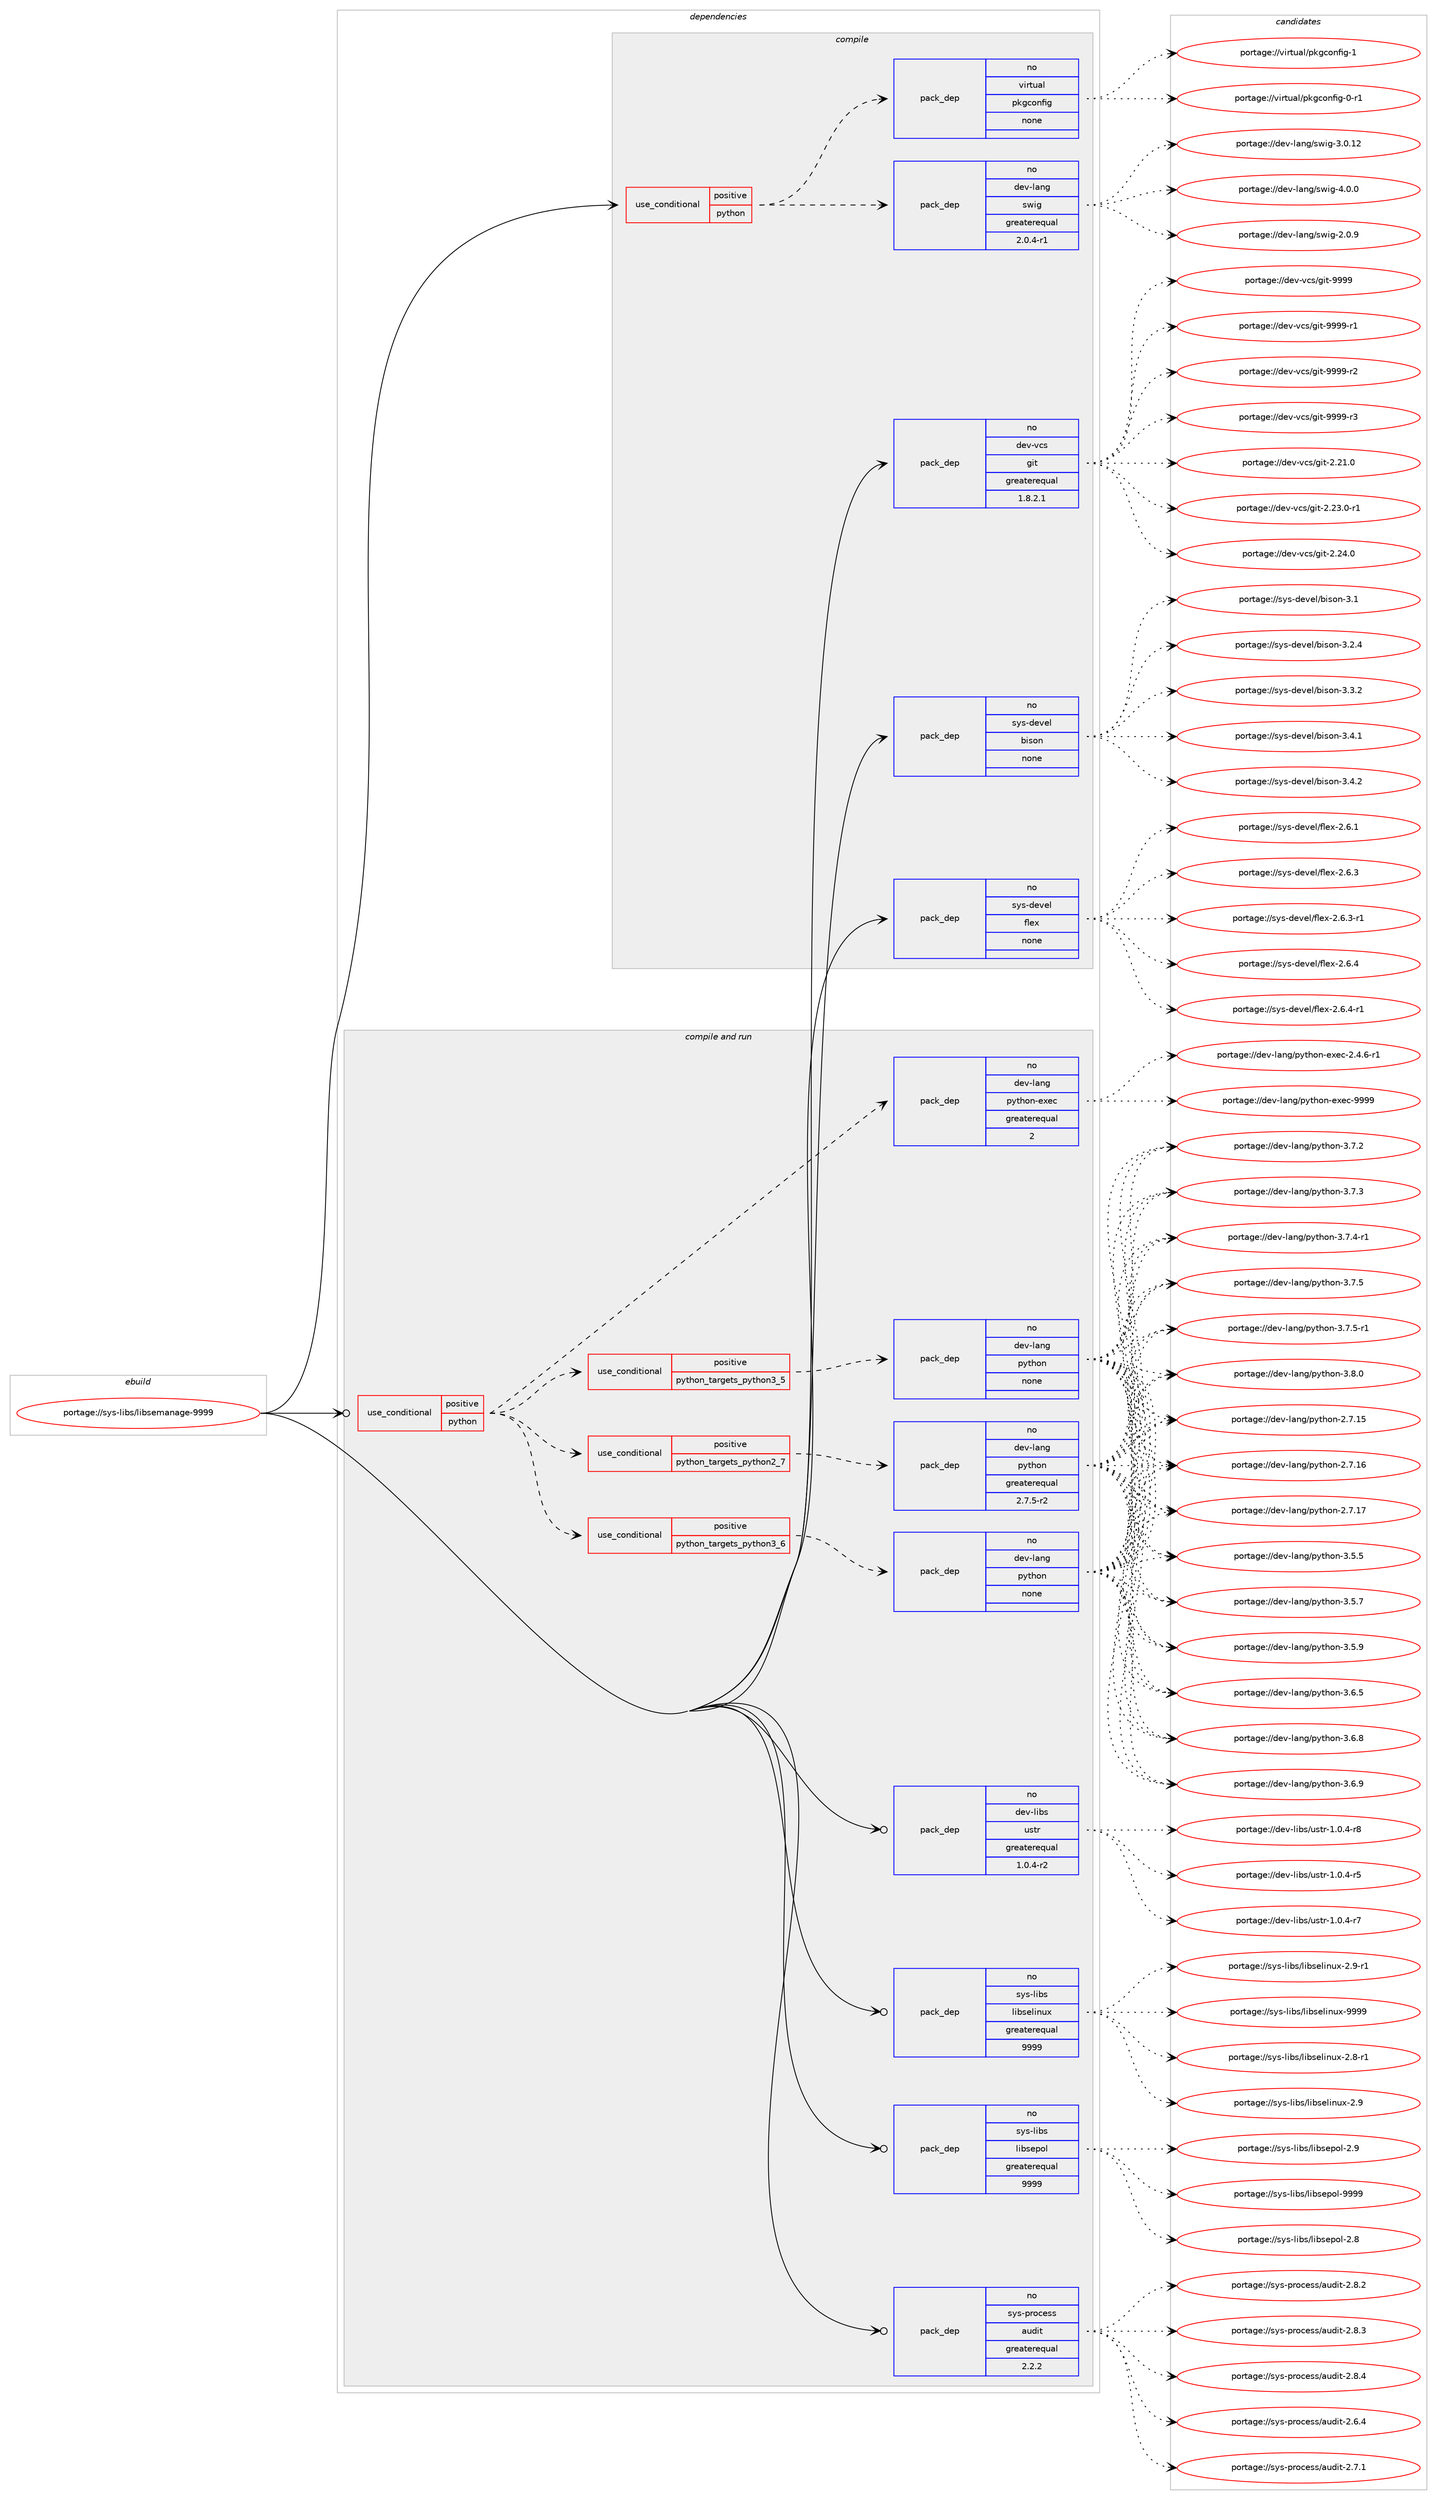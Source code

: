 digraph prolog {

# *************
# Graph options
# *************

newrank=true;
concentrate=true;
compound=true;
graph [rankdir=LR,fontname=Helvetica,fontsize=10,ranksep=1.5];#, ranksep=2.5, nodesep=0.2];
edge  [arrowhead=vee];
node  [fontname=Helvetica,fontsize=10];

# **********
# The ebuild
# **********

subgraph cluster_leftcol {
color=gray;
rank=same;
label=<<i>ebuild</i>>;
id [label="portage://sys-libs/libsemanage-9999", color=red, width=4, href="../sys-libs/libsemanage-9999.svg"];
}

# ****************
# The dependencies
# ****************

subgraph cluster_midcol {
color=gray;
label=<<i>dependencies</i>>;
subgraph cluster_compile {
fillcolor="#eeeeee";
style=filled;
label=<<i>compile</i>>;
subgraph cond104450 {
dependency431772 [label=<<TABLE BORDER="0" CELLBORDER="1" CELLSPACING="0" CELLPADDING="4"><TR><TD ROWSPAN="3" CELLPADDING="10">use_conditional</TD></TR><TR><TD>positive</TD></TR><TR><TD>python</TD></TR></TABLE>>, shape=none, color=red];
subgraph pack320043 {
dependency431773 [label=<<TABLE BORDER="0" CELLBORDER="1" CELLSPACING="0" CELLPADDING="4" WIDTH="220"><TR><TD ROWSPAN="6" CELLPADDING="30">pack_dep</TD></TR><TR><TD WIDTH="110">no</TD></TR><TR><TD>dev-lang</TD></TR><TR><TD>swig</TD></TR><TR><TD>greaterequal</TD></TR><TR><TD>2.0.4-r1</TD></TR></TABLE>>, shape=none, color=blue];
}
dependency431772:e -> dependency431773:w [weight=20,style="dashed",arrowhead="vee"];
subgraph pack320044 {
dependency431774 [label=<<TABLE BORDER="0" CELLBORDER="1" CELLSPACING="0" CELLPADDING="4" WIDTH="220"><TR><TD ROWSPAN="6" CELLPADDING="30">pack_dep</TD></TR><TR><TD WIDTH="110">no</TD></TR><TR><TD>virtual</TD></TR><TR><TD>pkgconfig</TD></TR><TR><TD>none</TD></TR><TR><TD></TD></TR></TABLE>>, shape=none, color=blue];
}
dependency431772:e -> dependency431774:w [weight=20,style="dashed",arrowhead="vee"];
}
id:e -> dependency431772:w [weight=20,style="solid",arrowhead="vee"];
subgraph pack320045 {
dependency431775 [label=<<TABLE BORDER="0" CELLBORDER="1" CELLSPACING="0" CELLPADDING="4" WIDTH="220"><TR><TD ROWSPAN="6" CELLPADDING="30">pack_dep</TD></TR><TR><TD WIDTH="110">no</TD></TR><TR><TD>dev-vcs</TD></TR><TR><TD>git</TD></TR><TR><TD>greaterequal</TD></TR><TR><TD>1.8.2.1</TD></TR></TABLE>>, shape=none, color=blue];
}
id:e -> dependency431775:w [weight=20,style="solid",arrowhead="vee"];
subgraph pack320046 {
dependency431776 [label=<<TABLE BORDER="0" CELLBORDER="1" CELLSPACING="0" CELLPADDING="4" WIDTH="220"><TR><TD ROWSPAN="6" CELLPADDING="30">pack_dep</TD></TR><TR><TD WIDTH="110">no</TD></TR><TR><TD>sys-devel</TD></TR><TR><TD>bison</TD></TR><TR><TD>none</TD></TR><TR><TD></TD></TR></TABLE>>, shape=none, color=blue];
}
id:e -> dependency431776:w [weight=20,style="solid",arrowhead="vee"];
subgraph pack320047 {
dependency431777 [label=<<TABLE BORDER="0" CELLBORDER="1" CELLSPACING="0" CELLPADDING="4" WIDTH="220"><TR><TD ROWSPAN="6" CELLPADDING="30">pack_dep</TD></TR><TR><TD WIDTH="110">no</TD></TR><TR><TD>sys-devel</TD></TR><TR><TD>flex</TD></TR><TR><TD>none</TD></TR><TR><TD></TD></TR></TABLE>>, shape=none, color=blue];
}
id:e -> dependency431777:w [weight=20,style="solid",arrowhead="vee"];
}
subgraph cluster_compileandrun {
fillcolor="#eeeeee";
style=filled;
label=<<i>compile and run</i>>;
subgraph cond104451 {
dependency431778 [label=<<TABLE BORDER="0" CELLBORDER="1" CELLSPACING="0" CELLPADDING="4"><TR><TD ROWSPAN="3" CELLPADDING="10">use_conditional</TD></TR><TR><TD>positive</TD></TR><TR><TD>python</TD></TR></TABLE>>, shape=none, color=red];
subgraph cond104452 {
dependency431779 [label=<<TABLE BORDER="0" CELLBORDER="1" CELLSPACING="0" CELLPADDING="4"><TR><TD ROWSPAN="3" CELLPADDING="10">use_conditional</TD></TR><TR><TD>positive</TD></TR><TR><TD>python_targets_python2_7</TD></TR></TABLE>>, shape=none, color=red];
subgraph pack320048 {
dependency431780 [label=<<TABLE BORDER="0" CELLBORDER="1" CELLSPACING="0" CELLPADDING="4" WIDTH="220"><TR><TD ROWSPAN="6" CELLPADDING="30">pack_dep</TD></TR><TR><TD WIDTH="110">no</TD></TR><TR><TD>dev-lang</TD></TR><TR><TD>python</TD></TR><TR><TD>greaterequal</TD></TR><TR><TD>2.7.5-r2</TD></TR></TABLE>>, shape=none, color=blue];
}
dependency431779:e -> dependency431780:w [weight=20,style="dashed",arrowhead="vee"];
}
dependency431778:e -> dependency431779:w [weight=20,style="dashed",arrowhead="vee"];
subgraph cond104453 {
dependency431781 [label=<<TABLE BORDER="0" CELLBORDER="1" CELLSPACING="0" CELLPADDING="4"><TR><TD ROWSPAN="3" CELLPADDING="10">use_conditional</TD></TR><TR><TD>positive</TD></TR><TR><TD>python_targets_python3_5</TD></TR></TABLE>>, shape=none, color=red];
subgraph pack320049 {
dependency431782 [label=<<TABLE BORDER="0" CELLBORDER="1" CELLSPACING="0" CELLPADDING="4" WIDTH="220"><TR><TD ROWSPAN="6" CELLPADDING="30">pack_dep</TD></TR><TR><TD WIDTH="110">no</TD></TR><TR><TD>dev-lang</TD></TR><TR><TD>python</TD></TR><TR><TD>none</TD></TR><TR><TD></TD></TR></TABLE>>, shape=none, color=blue];
}
dependency431781:e -> dependency431782:w [weight=20,style="dashed",arrowhead="vee"];
}
dependency431778:e -> dependency431781:w [weight=20,style="dashed",arrowhead="vee"];
subgraph cond104454 {
dependency431783 [label=<<TABLE BORDER="0" CELLBORDER="1" CELLSPACING="0" CELLPADDING="4"><TR><TD ROWSPAN="3" CELLPADDING="10">use_conditional</TD></TR><TR><TD>positive</TD></TR><TR><TD>python_targets_python3_6</TD></TR></TABLE>>, shape=none, color=red];
subgraph pack320050 {
dependency431784 [label=<<TABLE BORDER="0" CELLBORDER="1" CELLSPACING="0" CELLPADDING="4" WIDTH="220"><TR><TD ROWSPAN="6" CELLPADDING="30">pack_dep</TD></TR><TR><TD WIDTH="110">no</TD></TR><TR><TD>dev-lang</TD></TR><TR><TD>python</TD></TR><TR><TD>none</TD></TR><TR><TD></TD></TR></TABLE>>, shape=none, color=blue];
}
dependency431783:e -> dependency431784:w [weight=20,style="dashed",arrowhead="vee"];
}
dependency431778:e -> dependency431783:w [weight=20,style="dashed",arrowhead="vee"];
subgraph pack320051 {
dependency431785 [label=<<TABLE BORDER="0" CELLBORDER="1" CELLSPACING="0" CELLPADDING="4" WIDTH="220"><TR><TD ROWSPAN="6" CELLPADDING="30">pack_dep</TD></TR><TR><TD WIDTH="110">no</TD></TR><TR><TD>dev-lang</TD></TR><TR><TD>python-exec</TD></TR><TR><TD>greaterequal</TD></TR><TR><TD>2</TD></TR></TABLE>>, shape=none, color=blue];
}
dependency431778:e -> dependency431785:w [weight=20,style="dashed",arrowhead="vee"];
}
id:e -> dependency431778:w [weight=20,style="solid",arrowhead="odotvee"];
subgraph pack320052 {
dependency431786 [label=<<TABLE BORDER="0" CELLBORDER="1" CELLSPACING="0" CELLPADDING="4" WIDTH="220"><TR><TD ROWSPAN="6" CELLPADDING="30">pack_dep</TD></TR><TR><TD WIDTH="110">no</TD></TR><TR><TD>dev-libs</TD></TR><TR><TD>ustr</TD></TR><TR><TD>greaterequal</TD></TR><TR><TD>1.0.4-r2</TD></TR></TABLE>>, shape=none, color=blue];
}
id:e -> dependency431786:w [weight=20,style="solid",arrowhead="odotvee"];
subgraph pack320053 {
dependency431787 [label=<<TABLE BORDER="0" CELLBORDER="1" CELLSPACING="0" CELLPADDING="4" WIDTH="220"><TR><TD ROWSPAN="6" CELLPADDING="30">pack_dep</TD></TR><TR><TD WIDTH="110">no</TD></TR><TR><TD>sys-libs</TD></TR><TR><TD>libselinux</TD></TR><TR><TD>greaterequal</TD></TR><TR><TD>9999</TD></TR></TABLE>>, shape=none, color=blue];
}
id:e -> dependency431787:w [weight=20,style="solid",arrowhead="odotvee"];
subgraph pack320054 {
dependency431788 [label=<<TABLE BORDER="0" CELLBORDER="1" CELLSPACING="0" CELLPADDING="4" WIDTH="220"><TR><TD ROWSPAN="6" CELLPADDING="30">pack_dep</TD></TR><TR><TD WIDTH="110">no</TD></TR><TR><TD>sys-libs</TD></TR><TR><TD>libsepol</TD></TR><TR><TD>greaterequal</TD></TR><TR><TD>9999</TD></TR></TABLE>>, shape=none, color=blue];
}
id:e -> dependency431788:w [weight=20,style="solid",arrowhead="odotvee"];
subgraph pack320055 {
dependency431789 [label=<<TABLE BORDER="0" CELLBORDER="1" CELLSPACING="0" CELLPADDING="4" WIDTH="220"><TR><TD ROWSPAN="6" CELLPADDING="30">pack_dep</TD></TR><TR><TD WIDTH="110">no</TD></TR><TR><TD>sys-process</TD></TR><TR><TD>audit</TD></TR><TR><TD>greaterequal</TD></TR><TR><TD>2.2.2</TD></TR></TABLE>>, shape=none, color=blue];
}
id:e -> dependency431789:w [weight=20,style="solid",arrowhead="odotvee"];
}
subgraph cluster_run {
fillcolor="#eeeeee";
style=filled;
label=<<i>run</i>>;
}
}

# **************
# The candidates
# **************

subgraph cluster_choices {
rank=same;
color=gray;
label=<<i>candidates</i>>;

subgraph choice320043 {
color=black;
nodesep=1;
choiceportage100101118451089711010347115119105103455046484657 [label="portage://dev-lang/swig-2.0.9", color=red, width=4,href="../dev-lang/swig-2.0.9.svg"];
choiceportage10010111845108971101034711511910510345514648464950 [label="portage://dev-lang/swig-3.0.12", color=red, width=4,href="../dev-lang/swig-3.0.12.svg"];
choiceportage100101118451089711010347115119105103455246484648 [label="portage://dev-lang/swig-4.0.0", color=red, width=4,href="../dev-lang/swig-4.0.0.svg"];
dependency431773:e -> choiceportage100101118451089711010347115119105103455046484657:w [style=dotted,weight="100"];
dependency431773:e -> choiceportage10010111845108971101034711511910510345514648464950:w [style=dotted,weight="100"];
dependency431773:e -> choiceportage100101118451089711010347115119105103455246484648:w [style=dotted,weight="100"];
}
subgraph choice320044 {
color=black;
nodesep=1;
choiceportage11810511411611797108471121071039911111010210510345484511449 [label="portage://virtual/pkgconfig-0-r1", color=red, width=4,href="../virtual/pkgconfig-0-r1.svg"];
choiceportage1181051141161179710847112107103991111101021051034549 [label="portage://virtual/pkgconfig-1", color=red, width=4,href="../virtual/pkgconfig-1.svg"];
dependency431774:e -> choiceportage11810511411611797108471121071039911111010210510345484511449:w [style=dotted,weight="100"];
dependency431774:e -> choiceportage1181051141161179710847112107103991111101021051034549:w [style=dotted,weight="100"];
}
subgraph choice320045 {
color=black;
nodesep=1;
choiceportage10010111845118991154710310511645504650494648 [label="portage://dev-vcs/git-2.21.0", color=red, width=4,href="../dev-vcs/git-2.21.0.svg"];
choiceportage100101118451189911547103105116455046505146484511449 [label="portage://dev-vcs/git-2.23.0-r1", color=red, width=4,href="../dev-vcs/git-2.23.0-r1.svg"];
choiceportage10010111845118991154710310511645504650524648 [label="portage://dev-vcs/git-2.24.0", color=red, width=4,href="../dev-vcs/git-2.24.0.svg"];
choiceportage1001011184511899115471031051164557575757 [label="portage://dev-vcs/git-9999", color=red, width=4,href="../dev-vcs/git-9999.svg"];
choiceportage10010111845118991154710310511645575757574511449 [label="portage://dev-vcs/git-9999-r1", color=red, width=4,href="../dev-vcs/git-9999-r1.svg"];
choiceportage10010111845118991154710310511645575757574511450 [label="portage://dev-vcs/git-9999-r2", color=red, width=4,href="../dev-vcs/git-9999-r2.svg"];
choiceportage10010111845118991154710310511645575757574511451 [label="portage://dev-vcs/git-9999-r3", color=red, width=4,href="../dev-vcs/git-9999-r3.svg"];
dependency431775:e -> choiceportage10010111845118991154710310511645504650494648:w [style=dotted,weight="100"];
dependency431775:e -> choiceportage100101118451189911547103105116455046505146484511449:w [style=dotted,weight="100"];
dependency431775:e -> choiceportage10010111845118991154710310511645504650524648:w [style=dotted,weight="100"];
dependency431775:e -> choiceportage1001011184511899115471031051164557575757:w [style=dotted,weight="100"];
dependency431775:e -> choiceportage10010111845118991154710310511645575757574511449:w [style=dotted,weight="100"];
dependency431775:e -> choiceportage10010111845118991154710310511645575757574511450:w [style=dotted,weight="100"];
dependency431775:e -> choiceportage10010111845118991154710310511645575757574511451:w [style=dotted,weight="100"];
}
subgraph choice320046 {
color=black;
nodesep=1;
choiceportage11512111545100101118101108479810511511111045514649 [label="portage://sys-devel/bison-3.1", color=red, width=4,href="../sys-devel/bison-3.1.svg"];
choiceportage115121115451001011181011084798105115111110455146504652 [label="portage://sys-devel/bison-3.2.4", color=red, width=4,href="../sys-devel/bison-3.2.4.svg"];
choiceportage115121115451001011181011084798105115111110455146514650 [label="portage://sys-devel/bison-3.3.2", color=red, width=4,href="../sys-devel/bison-3.3.2.svg"];
choiceportage115121115451001011181011084798105115111110455146524649 [label="portage://sys-devel/bison-3.4.1", color=red, width=4,href="../sys-devel/bison-3.4.1.svg"];
choiceportage115121115451001011181011084798105115111110455146524650 [label="portage://sys-devel/bison-3.4.2", color=red, width=4,href="../sys-devel/bison-3.4.2.svg"];
dependency431776:e -> choiceportage11512111545100101118101108479810511511111045514649:w [style=dotted,weight="100"];
dependency431776:e -> choiceportage115121115451001011181011084798105115111110455146504652:w [style=dotted,weight="100"];
dependency431776:e -> choiceportage115121115451001011181011084798105115111110455146514650:w [style=dotted,weight="100"];
dependency431776:e -> choiceportage115121115451001011181011084798105115111110455146524649:w [style=dotted,weight="100"];
dependency431776:e -> choiceportage115121115451001011181011084798105115111110455146524650:w [style=dotted,weight="100"];
}
subgraph choice320047 {
color=black;
nodesep=1;
choiceportage1151211154510010111810110847102108101120455046544649 [label="portage://sys-devel/flex-2.6.1", color=red, width=4,href="../sys-devel/flex-2.6.1.svg"];
choiceportage1151211154510010111810110847102108101120455046544651 [label="portage://sys-devel/flex-2.6.3", color=red, width=4,href="../sys-devel/flex-2.6.3.svg"];
choiceportage11512111545100101118101108471021081011204550465446514511449 [label="portage://sys-devel/flex-2.6.3-r1", color=red, width=4,href="../sys-devel/flex-2.6.3-r1.svg"];
choiceportage1151211154510010111810110847102108101120455046544652 [label="portage://sys-devel/flex-2.6.4", color=red, width=4,href="../sys-devel/flex-2.6.4.svg"];
choiceportage11512111545100101118101108471021081011204550465446524511449 [label="portage://sys-devel/flex-2.6.4-r1", color=red, width=4,href="../sys-devel/flex-2.6.4-r1.svg"];
dependency431777:e -> choiceportage1151211154510010111810110847102108101120455046544649:w [style=dotted,weight="100"];
dependency431777:e -> choiceportage1151211154510010111810110847102108101120455046544651:w [style=dotted,weight="100"];
dependency431777:e -> choiceportage11512111545100101118101108471021081011204550465446514511449:w [style=dotted,weight="100"];
dependency431777:e -> choiceportage1151211154510010111810110847102108101120455046544652:w [style=dotted,weight="100"];
dependency431777:e -> choiceportage11512111545100101118101108471021081011204550465446524511449:w [style=dotted,weight="100"];
}
subgraph choice320048 {
color=black;
nodesep=1;
choiceportage10010111845108971101034711212111610411111045504655464953 [label="portage://dev-lang/python-2.7.15", color=red, width=4,href="../dev-lang/python-2.7.15.svg"];
choiceportage10010111845108971101034711212111610411111045504655464954 [label="portage://dev-lang/python-2.7.16", color=red, width=4,href="../dev-lang/python-2.7.16.svg"];
choiceportage10010111845108971101034711212111610411111045504655464955 [label="portage://dev-lang/python-2.7.17", color=red, width=4,href="../dev-lang/python-2.7.17.svg"];
choiceportage100101118451089711010347112121116104111110455146534653 [label="portage://dev-lang/python-3.5.5", color=red, width=4,href="../dev-lang/python-3.5.5.svg"];
choiceportage100101118451089711010347112121116104111110455146534655 [label="portage://dev-lang/python-3.5.7", color=red, width=4,href="../dev-lang/python-3.5.7.svg"];
choiceportage100101118451089711010347112121116104111110455146534657 [label="portage://dev-lang/python-3.5.9", color=red, width=4,href="../dev-lang/python-3.5.9.svg"];
choiceportage100101118451089711010347112121116104111110455146544653 [label="portage://dev-lang/python-3.6.5", color=red, width=4,href="../dev-lang/python-3.6.5.svg"];
choiceportage100101118451089711010347112121116104111110455146544656 [label="portage://dev-lang/python-3.6.8", color=red, width=4,href="../dev-lang/python-3.6.8.svg"];
choiceportage100101118451089711010347112121116104111110455146544657 [label="portage://dev-lang/python-3.6.9", color=red, width=4,href="../dev-lang/python-3.6.9.svg"];
choiceportage100101118451089711010347112121116104111110455146554650 [label="portage://dev-lang/python-3.7.2", color=red, width=4,href="../dev-lang/python-3.7.2.svg"];
choiceportage100101118451089711010347112121116104111110455146554651 [label="portage://dev-lang/python-3.7.3", color=red, width=4,href="../dev-lang/python-3.7.3.svg"];
choiceportage1001011184510897110103471121211161041111104551465546524511449 [label="portage://dev-lang/python-3.7.4-r1", color=red, width=4,href="../dev-lang/python-3.7.4-r1.svg"];
choiceportage100101118451089711010347112121116104111110455146554653 [label="portage://dev-lang/python-3.7.5", color=red, width=4,href="../dev-lang/python-3.7.5.svg"];
choiceportage1001011184510897110103471121211161041111104551465546534511449 [label="portage://dev-lang/python-3.7.5-r1", color=red, width=4,href="../dev-lang/python-3.7.5-r1.svg"];
choiceportage100101118451089711010347112121116104111110455146564648 [label="portage://dev-lang/python-3.8.0", color=red, width=4,href="../dev-lang/python-3.8.0.svg"];
dependency431780:e -> choiceportage10010111845108971101034711212111610411111045504655464953:w [style=dotted,weight="100"];
dependency431780:e -> choiceportage10010111845108971101034711212111610411111045504655464954:w [style=dotted,weight="100"];
dependency431780:e -> choiceportage10010111845108971101034711212111610411111045504655464955:w [style=dotted,weight="100"];
dependency431780:e -> choiceportage100101118451089711010347112121116104111110455146534653:w [style=dotted,weight="100"];
dependency431780:e -> choiceportage100101118451089711010347112121116104111110455146534655:w [style=dotted,weight="100"];
dependency431780:e -> choiceportage100101118451089711010347112121116104111110455146534657:w [style=dotted,weight="100"];
dependency431780:e -> choiceportage100101118451089711010347112121116104111110455146544653:w [style=dotted,weight="100"];
dependency431780:e -> choiceportage100101118451089711010347112121116104111110455146544656:w [style=dotted,weight="100"];
dependency431780:e -> choiceportage100101118451089711010347112121116104111110455146544657:w [style=dotted,weight="100"];
dependency431780:e -> choiceportage100101118451089711010347112121116104111110455146554650:w [style=dotted,weight="100"];
dependency431780:e -> choiceportage100101118451089711010347112121116104111110455146554651:w [style=dotted,weight="100"];
dependency431780:e -> choiceportage1001011184510897110103471121211161041111104551465546524511449:w [style=dotted,weight="100"];
dependency431780:e -> choiceportage100101118451089711010347112121116104111110455146554653:w [style=dotted,weight="100"];
dependency431780:e -> choiceportage1001011184510897110103471121211161041111104551465546534511449:w [style=dotted,weight="100"];
dependency431780:e -> choiceportage100101118451089711010347112121116104111110455146564648:w [style=dotted,weight="100"];
}
subgraph choice320049 {
color=black;
nodesep=1;
choiceportage10010111845108971101034711212111610411111045504655464953 [label="portage://dev-lang/python-2.7.15", color=red, width=4,href="../dev-lang/python-2.7.15.svg"];
choiceportage10010111845108971101034711212111610411111045504655464954 [label="portage://dev-lang/python-2.7.16", color=red, width=4,href="../dev-lang/python-2.7.16.svg"];
choiceportage10010111845108971101034711212111610411111045504655464955 [label="portage://dev-lang/python-2.7.17", color=red, width=4,href="../dev-lang/python-2.7.17.svg"];
choiceportage100101118451089711010347112121116104111110455146534653 [label="portage://dev-lang/python-3.5.5", color=red, width=4,href="../dev-lang/python-3.5.5.svg"];
choiceportage100101118451089711010347112121116104111110455146534655 [label="portage://dev-lang/python-3.5.7", color=red, width=4,href="../dev-lang/python-3.5.7.svg"];
choiceportage100101118451089711010347112121116104111110455146534657 [label="portage://dev-lang/python-3.5.9", color=red, width=4,href="../dev-lang/python-3.5.9.svg"];
choiceportage100101118451089711010347112121116104111110455146544653 [label="portage://dev-lang/python-3.6.5", color=red, width=4,href="../dev-lang/python-3.6.5.svg"];
choiceportage100101118451089711010347112121116104111110455146544656 [label="portage://dev-lang/python-3.6.8", color=red, width=4,href="../dev-lang/python-3.6.8.svg"];
choiceportage100101118451089711010347112121116104111110455146544657 [label="portage://dev-lang/python-3.6.9", color=red, width=4,href="../dev-lang/python-3.6.9.svg"];
choiceportage100101118451089711010347112121116104111110455146554650 [label="portage://dev-lang/python-3.7.2", color=red, width=4,href="../dev-lang/python-3.7.2.svg"];
choiceportage100101118451089711010347112121116104111110455146554651 [label="portage://dev-lang/python-3.7.3", color=red, width=4,href="../dev-lang/python-3.7.3.svg"];
choiceportage1001011184510897110103471121211161041111104551465546524511449 [label="portage://dev-lang/python-3.7.4-r1", color=red, width=4,href="../dev-lang/python-3.7.4-r1.svg"];
choiceportage100101118451089711010347112121116104111110455146554653 [label="portage://dev-lang/python-3.7.5", color=red, width=4,href="../dev-lang/python-3.7.5.svg"];
choiceportage1001011184510897110103471121211161041111104551465546534511449 [label="portage://dev-lang/python-3.7.5-r1", color=red, width=4,href="../dev-lang/python-3.7.5-r1.svg"];
choiceportage100101118451089711010347112121116104111110455146564648 [label="portage://dev-lang/python-3.8.0", color=red, width=4,href="../dev-lang/python-3.8.0.svg"];
dependency431782:e -> choiceportage10010111845108971101034711212111610411111045504655464953:w [style=dotted,weight="100"];
dependency431782:e -> choiceportage10010111845108971101034711212111610411111045504655464954:w [style=dotted,weight="100"];
dependency431782:e -> choiceportage10010111845108971101034711212111610411111045504655464955:w [style=dotted,weight="100"];
dependency431782:e -> choiceportage100101118451089711010347112121116104111110455146534653:w [style=dotted,weight="100"];
dependency431782:e -> choiceportage100101118451089711010347112121116104111110455146534655:w [style=dotted,weight="100"];
dependency431782:e -> choiceportage100101118451089711010347112121116104111110455146534657:w [style=dotted,weight="100"];
dependency431782:e -> choiceportage100101118451089711010347112121116104111110455146544653:w [style=dotted,weight="100"];
dependency431782:e -> choiceportage100101118451089711010347112121116104111110455146544656:w [style=dotted,weight="100"];
dependency431782:e -> choiceportage100101118451089711010347112121116104111110455146544657:w [style=dotted,weight="100"];
dependency431782:e -> choiceportage100101118451089711010347112121116104111110455146554650:w [style=dotted,weight="100"];
dependency431782:e -> choiceportage100101118451089711010347112121116104111110455146554651:w [style=dotted,weight="100"];
dependency431782:e -> choiceportage1001011184510897110103471121211161041111104551465546524511449:w [style=dotted,weight="100"];
dependency431782:e -> choiceportage100101118451089711010347112121116104111110455146554653:w [style=dotted,weight="100"];
dependency431782:e -> choiceportage1001011184510897110103471121211161041111104551465546534511449:w [style=dotted,weight="100"];
dependency431782:e -> choiceportage100101118451089711010347112121116104111110455146564648:w [style=dotted,weight="100"];
}
subgraph choice320050 {
color=black;
nodesep=1;
choiceportage10010111845108971101034711212111610411111045504655464953 [label="portage://dev-lang/python-2.7.15", color=red, width=4,href="../dev-lang/python-2.7.15.svg"];
choiceportage10010111845108971101034711212111610411111045504655464954 [label="portage://dev-lang/python-2.7.16", color=red, width=4,href="../dev-lang/python-2.7.16.svg"];
choiceportage10010111845108971101034711212111610411111045504655464955 [label="portage://dev-lang/python-2.7.17", color=red, width=4,href="../dev-lang/python-2.7.17.svg"];
choiceportage100101118451089711010347112121116104111110455146534653 [label="portage://dev-lang/python-3.5.5", color=red, width=4,href="../dev-lang/python-3.5.5.svg"];
choiceportage100101118451089711010347112121116104111110455146534655 [label="portage://dev-lang/python-3.5.7", color=red, width=4,href="../dev-lang/python-3.5.7.svg"];
choiceportage100101118451089711010347112121116104111110455146534657 [label="portage://dev-lang/python-3.5.9", color=red, width=4,href="../dev-lang/python-3.5.9.svg"];
choiceportage100101118451089711010347112121116104111110455146544653 [label="portage://dev-lang/python-3.6.5", color=red, width=4,href="../dev-lang/python-3.6.5.svg"];
choiceportage100101118451089711010347112121116104111110455146544656 [label="portage://dev-lang/python-3.6.8", color=red, width=4,href="../dev-lang/python-3.6.8.svg"];
choiceportage100101118451089711010347112121116104111110455146544657 [label="portage://dev-lang/python-3.6.9", color=red, width=4,href="../dev-lang/python-3.6.9.svg"];
choiceportage100101118451089711010347112121116104111110455146554650 [label="portage://dev-lang/python-3.7.2", color=red, width=4,href="../dev-lang/python-3.7.2.svg"];
choiceportage100101118451089711010347112121116104111110455146554651 [label="portage://dev-lang/python-3.7.3", color=red, width=4,href="../dev-lang/python-3.7.3.svg"];
choiceportage1001011184510897110103471121211161041111104551465546524511449 [label="portage://dev-lang/python-3.7.4-r1", color=red, width=4,href="../dev-lang/python-3.7.4-r1.svg"];
choiceportage100101118451089711010347112121116104111110455146554653 [label="portage://dev-lang/python-3.7.5", color=red, width=4,href="../dev-lang/python-3.7.5.svg"];
choiceportage1001011184510897110103471121211161041111104551465546534511449 [label="portage://dev-lang/python-3.7.5-r1", color=red, width=4,href="../dev-lang/python-3.7.5-r1.svg"];
choiceportage100101118451089711010347112121116104111110455146564648 [label="portage://dev-lang/python-3.8.0", color=red, width=4,href="../dev-lang/python-3.8.0.svg"];
dependency431784:e -> choiceportage10010111845108971101034711212111610411111045504655464953:w [style=dotted,weight="100"];
dependency431784:e -> choiceportage10010111845108971101034711212111610411111045504655464954:w [style=dotted,weight="100"];
dependency431784:e -> choiceportage10010111845108971101034711212111610411111045504655464955:w [style=dotted,weight="100"];
dependency431784:e -> choiceportage100101118451089711010347112121116104111110455146534653:w [style=dotted,weight="100"];
dependency431784:e -> choiceportage100101118451089711010347112121116104111110455146534655:w [style=dotted,weight="100"];
dependency431784:e -> choiceportage100101118451089711010347112121116104111110455146534657:w [style=dotted,weight="100"];
dependency431784:e -> choiceportage100101118451089711010347112121116104111110455146544653:w [style=dotted,weight="100"];
dependency431784:e -> choiceportage100101118451089711010347112121116104111110455146544656:w [style=dotted,weight="100"];
dependency431784:e -> choiceportage100101118451089711010347112121116104111110455146544657:w [style=dotted,weight="100"];
dependency431784:e -> choiceportage100101118451089711010347112121116104111110455146554650:w [style=dotted,weight="100"];
dependency431784:e -> choiceportage100101118451089711010347112121116104111110455146554651:w [style=dotted,weight="100"];
dependency431784:e -> choiceportage1001011184510897110103471121211161041111104551465546524511449:w [style=dotted,weight="100"];
dependency431784:e -> choiceportage100101118451089711010347112121116104111110455146554653:w [style=dotted,weight="100"];
dependency431784:e -> choiceportage1001011184510897110103471121211161041111104551465546534511449:w [style=dotted,weight="100"];
dependency431784:e -> choiceportage100101118451089711010347112121116104111110455146564648:w [style=dotted,weight="100"];
}
subgraph choice320051 {
color=black;
nodesep=1;
choiceportage10010111845108971101034711212111610411111045101120101994550465246544511449 [label="portage://dev-lang/python-exec-2.4.6-r1", color=red, width=4,href="../dev-lang/python-exec-2.4.6-r1.svg"];
choiceportage10010111845108971101034711212111610411111045101120101994557575757 [label="portage://dev-lang/python-exec-9999", color=red, width=4,href="../dev-lang/python-exec-9999.svg"];
dependency431785:e -> choiceportage10010111845108971101034711212111610411111045101120101994550465246544511449:w [style=dotted,weight="100"];
dependency431785:e -> choiceportage10010111845108971101034711212111610411111045101120101994557575757:w [style=dotted,weight="100"];
}
subgraph choice320052 {
color=black;
nodesep=1;
choiceportage1001011184510810598115471171151161144549464846524511453 [label="portage://dev-libs/ustr-1.0.4-r5", color=red, width=4,href="../dev-libs/ustr-1.0.4-r5.svg"];
choiceportage1001011184510810598115471171151161144549464846524511455 [label="portage://dev-libs/ustr-1.0.4-r7", color=red, width=4,href="../dev-libs/ustr-1.0.4-r7.svg"];
choiceportage1001011184510810598115471171151161144549464846524511456 [label="portage://dev-libs/ustr-1.0.4-r8", color=red, width=4,href="../dev-libs/ustr-1.0.4-r8.svg"];
dependency431786:e -> choiceportage1001011184510810598115471171151161144549464846524511453:w [style=dotted,weight="100"];
dependency431786:e -> choiceportage1001011184510810598115471171151161144549464846524511455:w [style=dotted,weight="100"];
dependency431786:e -> choiceportage1001011184510810598115471171151161144549464846524511456:w [style=dotted,weight="100"];
}
subgraph choice320053 {
color=black;
nodesep=1;
choiceportage11512111545108105981154710810598115101108105110117120455046564511449 [label="portage://sys-libs/libselinux-2.8-r1", color=red, width=4,href="../sys-libs/libselinux-2.8-r1.svg"];
choiceportage1151211154510810598115471081059811510110810511011712045504657 [label="portage://sys-libs/libselinux-2.9", color=red, width=4,href="../sys-libs/libselinux-2.9.svg"];
choiceportage11512111545108105981154710810598115101108105110117120455046574511449 [label="portage://sys-libs/libselinux-2.9-r1", color=red, width=4,href="../sys-libs/libselinux-2.9-r1.svg"];
choiceportage115121115451081059811547108105981151011081051101171204557575757 [label="portage://sys-libs/libselinux-9999", color=red, width=4,href="../sys-libs/libselinux-9999.svg"];
dependency431787:e -> choiceportage11512111545108105981154710810598115101108105110117120455046564511449:w [style=dotted,weight="100"];
dependency431787:e -> choiceportage1151211154510810598115471081059811510110810511011712045504657:w [style=dotted,weight="100"];
dependency431787:e -> choiceportage11512111545108105981154710810598115101108105110117120455046574511449:w [style=dotted,weight="100"];
dependency431787:e -> choiceportage115121115451081059811547108105981151011081051101171204557575757:w [style=dotted,weight="100"];
}
subgraph choice320054 {
color=black;
nodesep=1;
choiceportage1151211154510810598115471081059811510111211110845504656 [label="portage://sys-libs/libsepol-2.8", color=red, width=4,href="../sys-libs/libsepol-2.8.svg"];
choiceportage1151211154510810598115471081059811510111211110845504657 [label="portage://sys-libs/libsepol-2.9", color=red, width=4,href="../sys-libs/libsepol-2.9.svg"];
choiceportage115121115451081059811547108105981151011121111084557575757 [label="portage://sys-libs/libsepol-9999", color=red, width=4,href="../sys-libs/libsepol-9999.svg"];
dependency431788:e -> choiceportage1151211154510810598115471081059811510111211110845504656:w [style=dotted,weight="100"];
dependency431788:e -> choiceportage1151211154510810598115471081059811510111211110845504657:w [style=dotted,weight="100"];
dependency431788:e -> choiceportage115121115451081059811547108105981151011121111084557575757:w [style=dotted,weight="100"];
}
subgraph choice320055 {
color=black;
nodesep=1;
choiceportage11512111545112114111991011151154797117100105116455046544652 [label="portage://sys-process/audit-2.6.4", color=red, width=4,href="../sys-process/audit-2.6.4.svg"];
choiceportage11512111545112114111991011151154797117100105116455046554649 [label="portage://sys-process/audit-2.7.1", color=red, width=4,href="../sys-process/audit-2.7.1.svg"];
choiceportage11512111545112114111991011151154797117100105116455046564650 [label="portage://sys-process/audit-2.8.2", color=red, width=4,href="../sys-process/audit-2.8.2.svg"];
choiceportage11512111545112114111991011151154797117100105116455046564651 [label="portage://sys-process/audit-2.8.3", color=red, width=4,href="../sys-process/audit-2.8.3.svg"];
choiceportage11512111545112114111991011151154797117100105116455046564652 [label="portage://sys-process/audit-2.8.4", color=red, width=4,href="../sys-process/audit-2.8.4.svg"];
dependency431789:e -> choiceportage11512111545112114111991011151154797117100105116455046544652:w [style=dotted,weight="100"];
dependency431789:e -> choiceportage11512111545112114111991011151154797117100105116455046554649:w [style=dotted,weight="100"];
dependency431789:e -> choiceportage11512111545112114111991011151154797117100105116455046564650:w [style=dotted,weight="100"];
dependency431789:e -> choiceportage11512111545112114111991011151154797117100105116455046564651:w [style=dotted,weight="100"];
dependency431789:e -> choiceportage11512111545112114111991011151154797117100105116455046564652:w [style=dotted,weight="100"];
}
}

}
